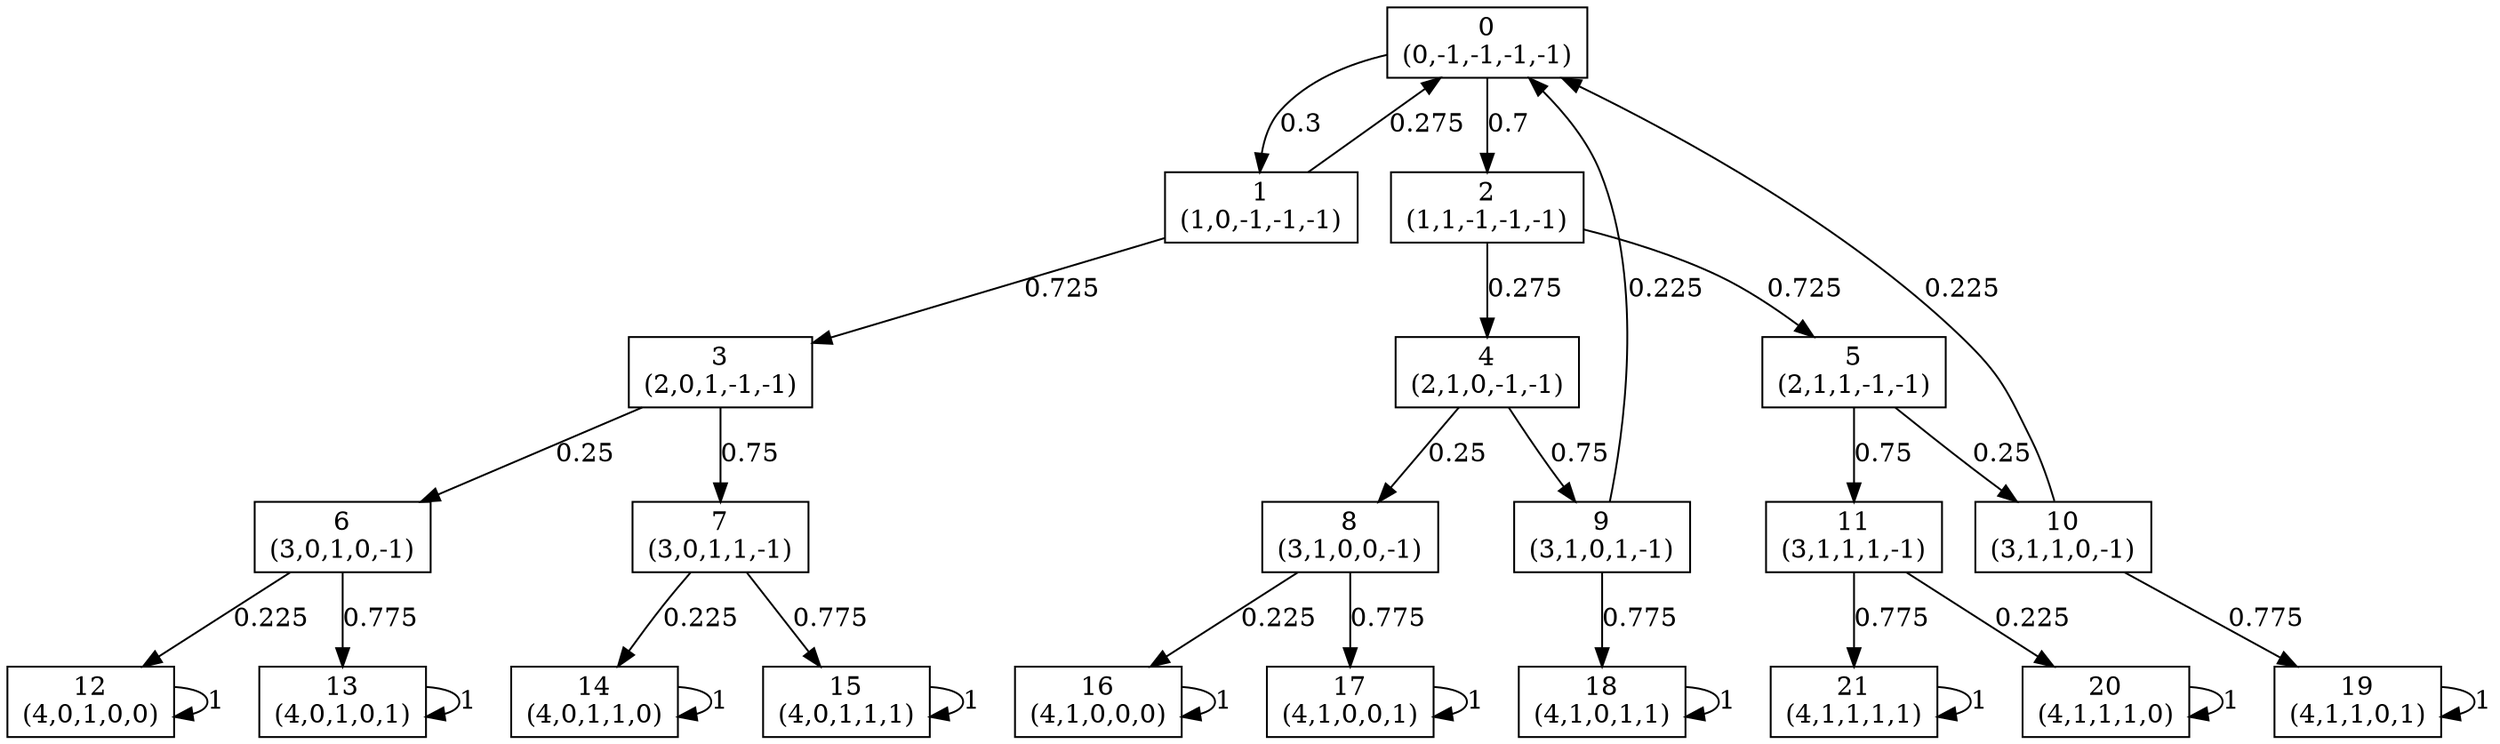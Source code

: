 digraph P {
node [shape=box];
0 -> 1 [ label="0.3" ];
0 -> 2 [ label="0.7" ];
1 -> 0 [ label="0.275" ];
1 -> 3 [ label="0.725" ];
2 -> 4 [ label="0.275" ];
2 -> 5 [ label="0.725" ];
3 -> 6 [ label="0.25" ];
3 -> 7 [ label="0.75" ];
4 -> 8 [ label="0.25" ];
4 -> 9 [ label="0.75" ];
5 -> 10 [ label="0.25" ];
5 -> 11 [ label="0.75" ];
6 -> 12 [ label="0.225" ];
6 -> 13 [ label="0.775" ];
7 -> 14 [ label="0.225" ];
7 -> 15 [ label="0.775" ];
8 -> 16 [ label="0.225" ];
8 -> 17 [ label="0.775" ];
9 -> 0 [ label="0.225" ];
9 -> 18 [ label="0.775" ];
10 -> 0 [ label="0.225" ];
10 -> 19 [ label="0.775" ];
11 -> 20 [ label="0.225" ];
11 -> 21 [ label="0.775" ];
12 -> 12 [ label="1" ];
13 -> 13 [ label="1" ];
14 -> 14 [ label="1" ];
15 -> 15 [ label="1" ];
16 -> 16 [ label="1" ];
17 -> 17 [ label="1" ];
18 -> 18 [ label="1" ];
19 -> 19 [ label="1" ];
20 -> 20 [ label="1" ];
21 -> 21 [ label="1" ];
0 [label="0\n(0,-1,-1,-1,-1)"];
1 [label="1\n(1,0,-1,-1,-1)"];
2 [label="2\n(1,1,-1,-1,-1)"];
3 [label="3\n(2,0,1,-1,-1)"];
4 [label="4\n(2,1,0,-1,-1)"];
5 [label="5\n(2,1,1,-1,-1)"];
6 [label="6\n(3,0,1,0,-1)"];
7 [label="7\n(3,0,1,1,-1)"];
8 [label="8\n(3,1,0,0,-1)"];
9 [label="9\n(3,1,0,1,-1)"];
10 [label="10\n(3,1,1,0,-1)"];
11 [label="11\n(3,1,1,1,-1)"];
12 [label="12\n(4,0,1,0,0)"];
13 [label="13\n(4,0,1,0,1)"];
14 [label="14\n(4,0,1,1,0)"];
15 [label="15\n(4,0,1,1,1)"];
16 [label="16\n(4,1,0,0,0)"];
17 [label="17\n(4,1,0,0,1)"];
18 [label="18\n(4,1,0,1,1)"];
19 [label="19\n(4,1,1,0,1)"];
20 [label="20\n(4,1,1,1,0)"];
21 [label="21\n(4,1,1,1,1)"];
}

